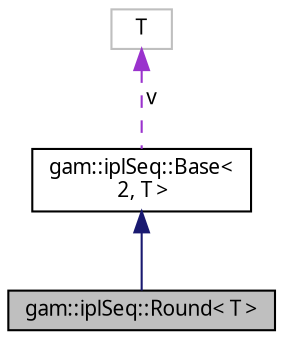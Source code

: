 digraph "gam::iplSeq::Round&lt; T &gt;"
{
 // LATEX_PDF_SIZE
  bgcolor="transparent";
  edge [fontname="FreeSans.ttf",fontsize="10",labelfontname="FreeSans.ttf",labelfontsize="10"];
  node [fontname="FreeSans.ttf",fontsize="10",shape=record];
  Node1 [label="gam::iplSeq::Round\< T \>",height=0.2,width=0.4,color="black", fillcolor="grey75", style="filled", fontcolor="black",tooltip="Round half up sequence interpolation strategy."];
  Node2 -> Node1 [dir="back",color="midnightblue",fontsize="10",style="solid",fontname="FreeSans.ttf"];
  Node2 [label="gam::iplSeq::Base\<\l 2, T \>",height=0.2,width=0.4,color="black",URL="$structgam_1_1ipl_seq_1_1_base.html",tooltip=" "];
  Node3 -> Node2 [dir="back",color="darkorchid3",fontsize="10",style="dashed",label=" v" ,fontname="FreeSans.ttf"];
  Node3 [label="T",height=0.2,width=0.4,color="grey75",tooltip=" "];
}
